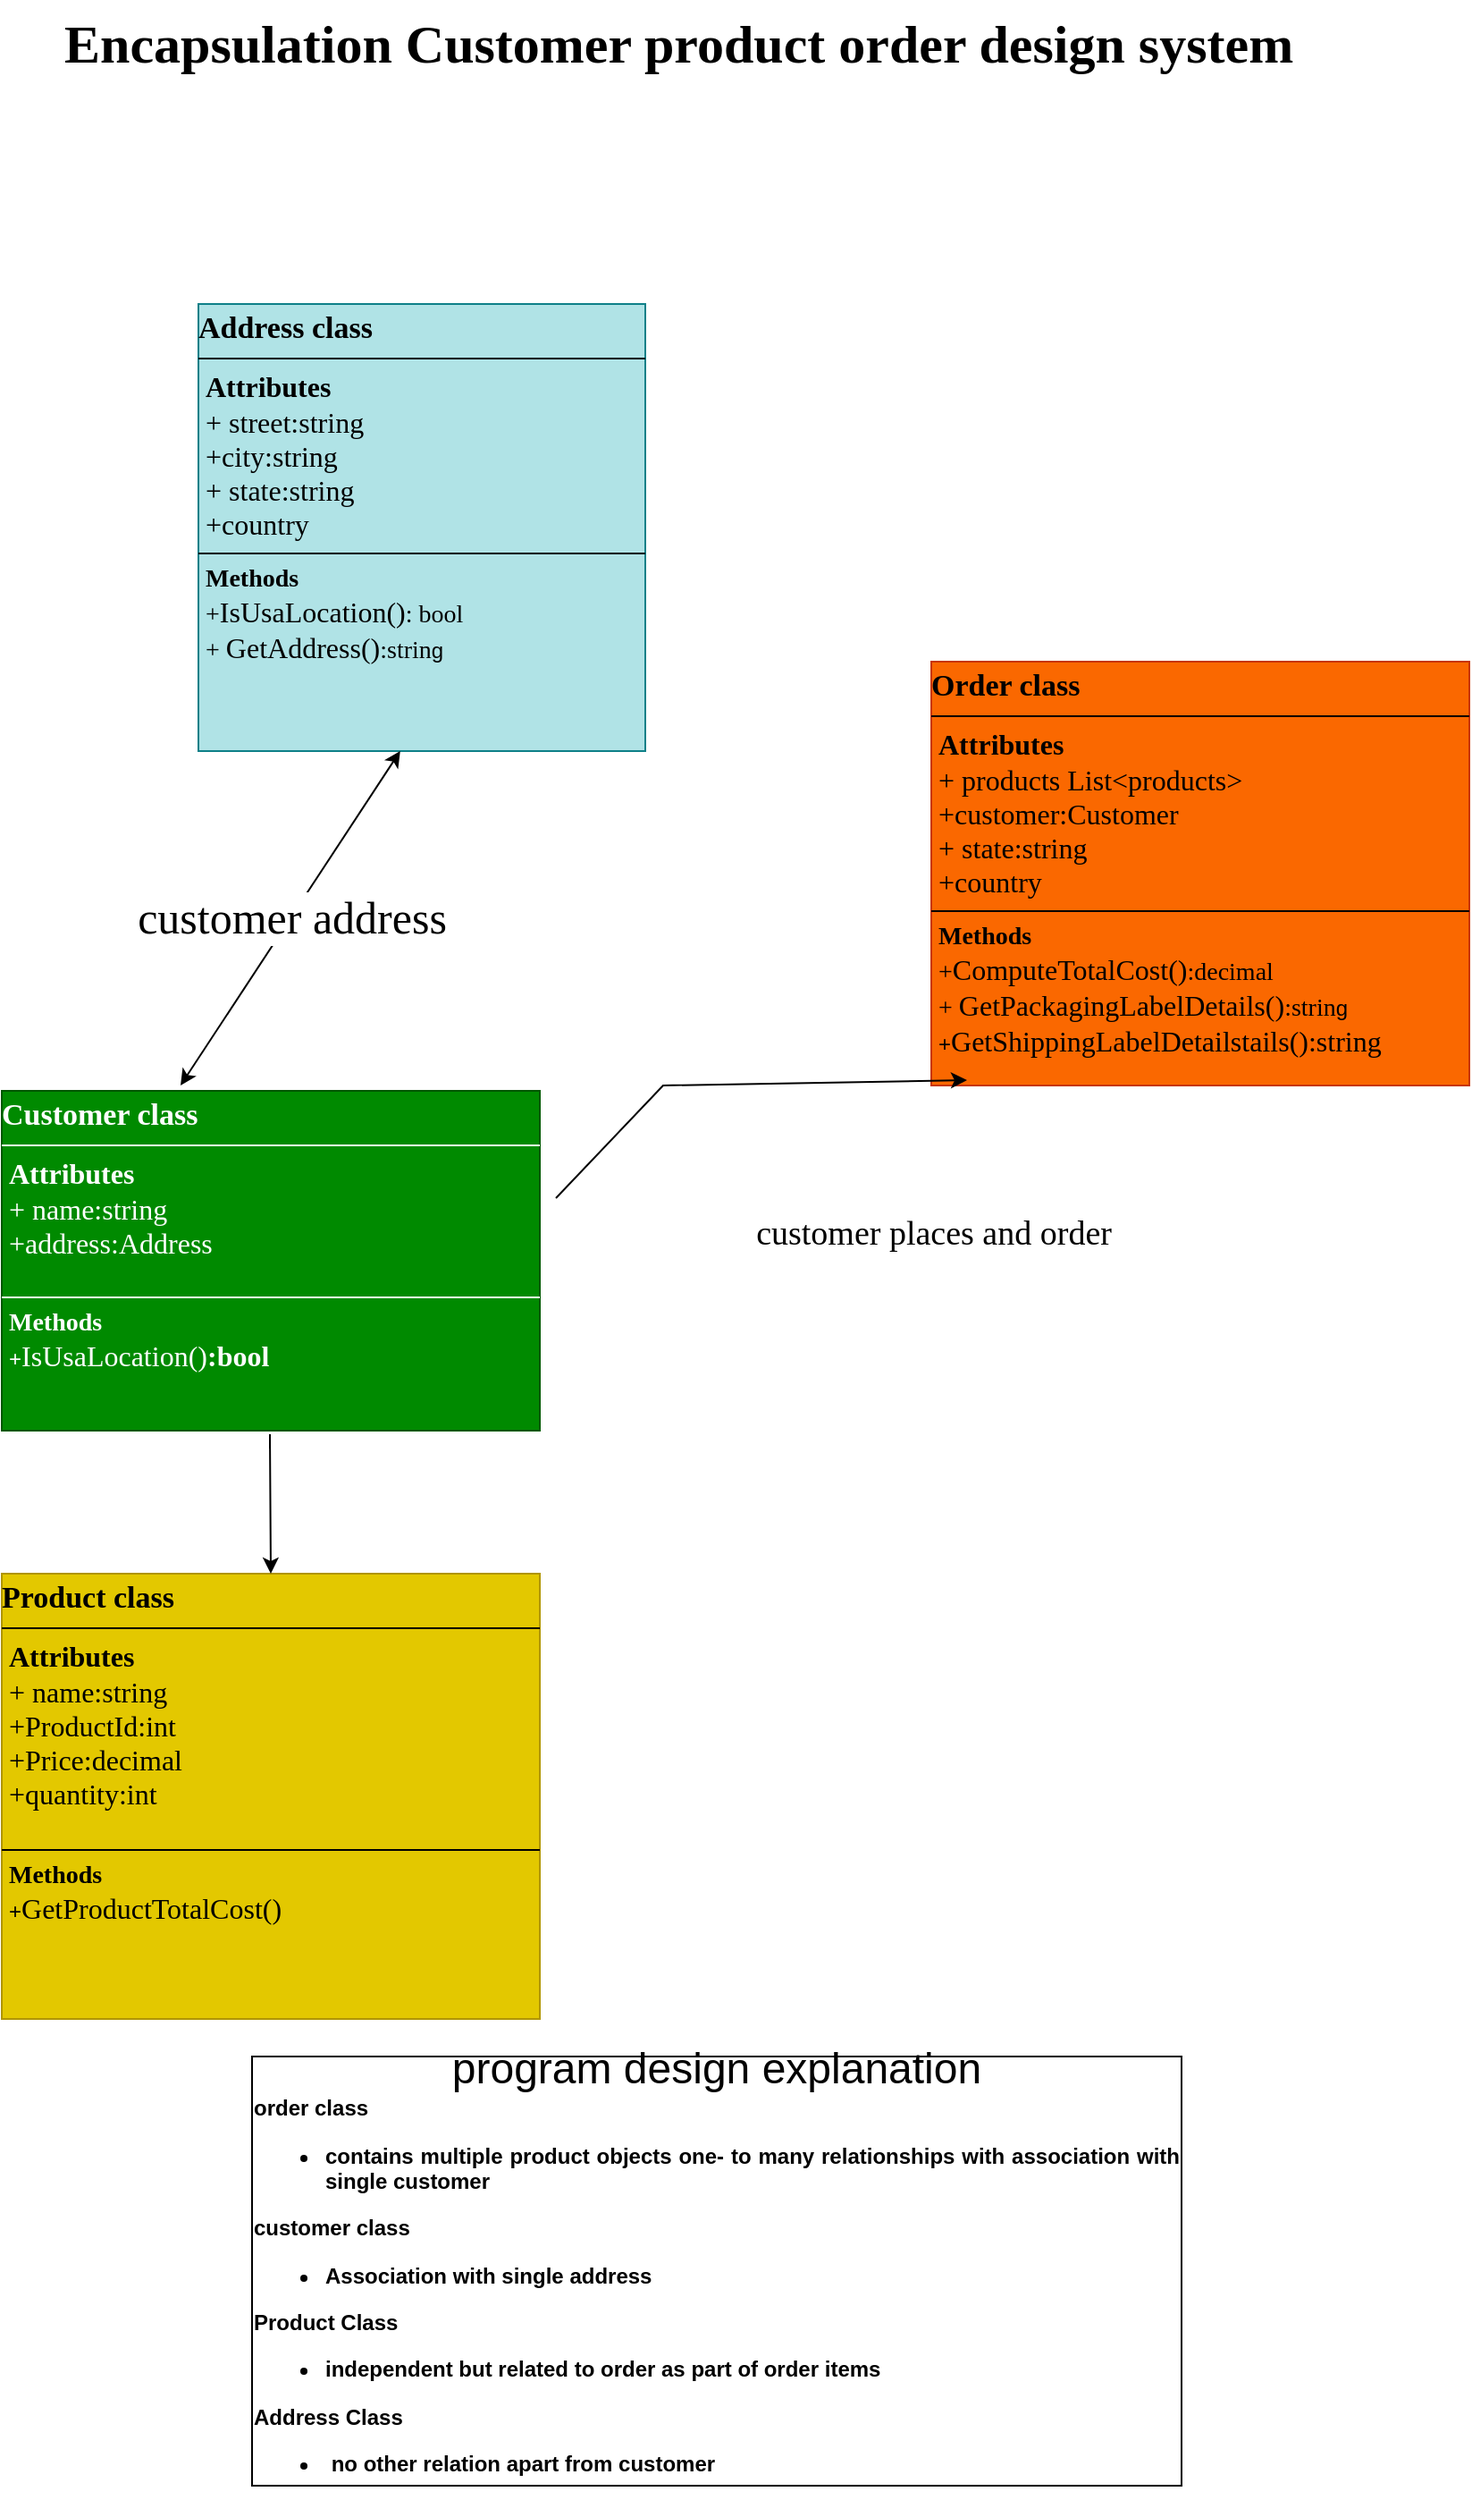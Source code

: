 <mxfile version="24.9.1">
  <diagram name="Page-1" id="ILf9U53f0C0h9iRkxd_V">
    <mxGraphModel dx="808" dy="1297" grid="1" gridSize="10" guides="1" tooltips="1" connect="1" arrows="1" fold="1" page="1" pageScale="1" pageWidth="1100" pageHeight="850" math="0" shadow="0">
      <root>
        <mxCell id="0" />
        <mxCell id="1" parent="0" />
        <mxCell id="89QXTlPWQm8fRgov8DnZ-9" value="&lt;p style=&quot;margin: 4px 0px 0px;&quot;&gt;&lt;b style=&quot;&quot;&gt;&lt;font style=&quot;font-size: 17px;&quot; face=&quot;Times New Roman&quot;&gt;Order class&lt;/font&gt;&lt;/b&gt;&lt;br&gt;&lt;/p&gt;&lt;hr size=&quot;1&quot; style=&quot;border-style:solid;&quot;&gt;&lt;p style=&quot;margin:0px;margin-left:4px;&quot;&gt;&lt;font face=&quot;Times New Roman&quot;&gt;&lt;span style=&quot;font-size: 16px;&quot;&gt;&lt;b&gt;Attributes&lt;/b&gt;&lt;/span&gt;&lt;/font&gt;&lt;/p&gt;&lt;p style=&quot;margin:0px;margin-left:4px;&quot;&gt;&lt;font style=&quot;font-size: 16px;&quot; face=&quot;Times New Roman&quot;&gt;+ products List&amp;lt;products&amp;gt;&lt;/font&gt;&lt;/p&gt;&lt;p style=&quot;margin:0px;margin-left:4px;&quot;&gt;&lt;font style=&quot;font-size: 16px;&quot; face=&quot;Times New Roman&quot;&gt;+customer:Customer&lt;/font&gt;&lt;/p&gt;&lt;p style=&quot;margin:0px;margin-left:4px;&quot;&gt;&lt;span style=&quot;background-color: initial;&quot;&gt;&lt;font style=&quot;font-size: 16px;&quot; face=&quot;Times New Roman&quot;&gt;+ state:string&lt;/font&gt;&lt;/span&gt;&lt;/p&gt;&lt;p style=&quot;margin:0px;margin-left:4px;&quot;&gt;&lt;span style=&quot;background-color: initial;&quot;&gt;&lt;font style=&quot;font-size: 16px;&quot; face=&quot;Times New Roman&quot;&gt;+country&lt;/font&gt;&lt;/span&gt;&lt;/p&gt;&lt;hr size=&quot;1&quot; style=&quot;border-style:solid;&quot;&gt;&lt;p style=&quot;margin:0px;margin-left:4px;&quot;&gt;&lt;font face=&quot;Times New Roman&quot;&gt;&lt;span style=&quot;font-size: 14px;&quot;&gt;&lt;b&gt;Methods&lt;/b&gt;&lt;/span&gt;&lt;/font&gt;&lt;/p&gt;&lt;p style=&quot;margin:0px;margin-left:4px;&quot;&gt;&lt;font style=&quot;font-size: 14px;&quot; face=&quot;Times New Roman&quot;&gt;+&lt;/font&gt;&lt;span style=&quot;font-family: &amp;quot;Tibetan Machine Uni&amp;quot;; background-color: transparent; font-size: medium;&quot;&gt;ComputeTotalCost()&lt;/span&gt;&lt;span style=&quot;font-size: 14px; font-family: &amp;quot;Times New Roman&amp;quot;; background-color: initial;&quot;&gt;:decimal&lt;/span&gt;&lt;/p&gt;&lt;p style=&quot;margin:0px;margin-left:4px;&quot;&gt;&lt;font style=&quot;font-size: 14px;&quot; face=&quot;Times New Roman&quot;&gt;+&amp;nbsp;&lt;/font&gt;&lt;span style=&quot;font-family: &amp;quot;Tibetan Machine Uni&amp;quot;; background-color: transparent; font-size: medium;&quot;&gt;GetPackagingLabelDe&lt;/span&gt;&lt;span style=&quot;font-family: &amp;quot;Tibetan Machine Uni&amp;quot;; background-color: transparent; font-size: medium;&quot;&gt;tails()&lt;/span&gt;&lt;font style=&quot;background-color: initial; font-size: 14px;&quot; face=&quot;Times New Roman&quot;&gt;:strin&lt;/font&gt;&lt;span style=&quot;background-color: initial;&quot;&gt;g&lt;/span&gt;&lt;/p&gt;&lt;p style=&quot;margin:0px;margin-left:4px;&quot;&gt;&lt;span style=&quot;background-color: initial;&quot;&gt;+&lt;/span&gt;&lt;span style=&quot;font-family: &amp;quot;Tibetan Machine Uni&amp;quot;; background-color: transparent; font-size: medium;&quot;&gt;GetShippingLabelDetailstails():string&lt;/span&gt;&lt;/p&gt;&lt;p style=&quot;margin:0px;margin-left:4px;&quot;&gt;&lt;span style=&quot;background-color: initial;&quot;&gt;&lt;br&gt;&lt;/span&gt;&lt;/p&gt;" style="verticalAlign=top;align=left;overflow=fill;html=1;whiteSpace=wrap;fillColor=#fa6800;fontColor=#000000;strokeColor=#C73500;" vertex="1" parent="1">
          <mxGeometry x="530" y="-450" width="301" height="237" as="geometry" />
        </mxCell>
        <mxCell id="89QXTlPWQm8fRgov8DnZ-6" value="&lt;p style=&quot;margin: 4px 0px 0px;&quot;&gt;&lt;b style=&quot;&quot;&gt;&lt;font style=&quot;font-size: 17px;&quot; face=&quot;Times New Roman&quot;&gt;Address class&lt;/font&gt;&lt;/b&gt;&lt;br&gt;&lt;/p&gt;&lt;hr size=&quot;1&quot; style=&quot;border-style:solid;&quot;&gt;&lt;p style=&quot;margin:0px;margin-left:4px;&quot;&gt;&lt;font face=&quot;Times New Roman&quot;&gt;&lt;span style=&quot;font-size: 16px;&quot;&gt;&lt;b&gt;Attributes&lt;/b&gt;&lt;/span&gt;&lt;/font&gt;&lt;/p&gt;&lt;p style=&quot;margin:0px;margin-left:4px;&quot;&gt;&lt;font style=&quot;font-size: 16px;&quot; face=&quot;Times New Roman&quot;&gt;+ street:string&lt;/font&gt;&lt;/p&gt;&lt;p style=&quot;margin:0px;margin-left:4px;&quot;&gt;&lt;font style=&quot;font-size: 16px;&quot; face=&quot;Times New Roman&quot;&gt;+city:string&lt;/font&gt;&lt;/p&gt;&lt;p style=&quot;margin:0px;margin-left:4px;&quot;&gt;&lt;span style=&quot;background-color: initial;&quot;&gt;&lt;font style=&quot;font-size: 16px;&quot; face=&quot;Times New Roman&quot;&gt;+ state:string&lt;/font&gt;&lt;/span&gt;&lt;/p&gt;&lt;p style=&quot;margin:0px;margin-left:4px;&quot;&gt;&lt;span style=&quot;background-color: initial;&quot;&gt;&lt;font style=&quot;font-size: 16px;&quot; face=&quot;Times New Roman&quot;&gt;+country&lt;/font&gt;&lt;/span&gt;&lt;/p&gt;&lt;hr size=&quot;1&quot; style=&quot;border-style:solid;&quot;&gt;&lt;p style=&quot;margin:0px;margin-left:4px;&quot;&gt;&lt;font face=&quot;Times New Roman&quot;&gt;&lt;span style=&quot;font-size: 14px;&quot;&gt;&lt;b&gt;Methods&lt;/b&gt;&lt;/span&gt;&lt;/font&gt;&lt;/p&gt;&lt;p style=&quot;margin:0px;margin-left:4px;&quot;&gt;&lt;font style=&quot;font-size: 14px;&quot; face=&quot;Times New Roman&quot;&gt;+&lt;/font&gt;&lt;span style=&quot;font-family: &amp;quot;Tibetan Machine Uni&amp;quot;; background-color: transparent; font-size: medium;&quot;&gt;IsUsa&lt;/span&gt;&lt;span style=&quot;font-family: &amp;quot;Tibetan Machine Uni&amp;quot;; background-color: transparent; font-size: medium;&quot;&gt;Location()&lt;/span&gt;&lt;span style=&quot;font-size: 14px; font-family: &amp;quot;Times New Roman&amp;quot;; background-color: initial;&quot;&gt;: bool&lt;/span&gt;&lt;/p&gt;&lt;p style=&quot;margin:0px;margin-left:4px;&quot;&gt;&lt;font style=&quot;font-size: 14px;&quot; face=&quot;Times New Roman&quot;&gt;+&amp;nbsp;&lt;/font&gt;&lt;span style=&quot;font-family: &amp;quot;Tibetan Machine Uni&amp;quot;; background-color: transparent; font-size: medium;&quot;&gt;GetAddress()&lt;/span&gt;&lt;font style=&quot;background-color: initial; font-size: 14px;&quot; face=&quot;Times New Roman&quot;&gt;:strin&lt;/font&gt;&lt;span style=&quot;background-color: initial;&quot;&gt;g&lt;/span&gt;&lt;/p&gt;" style="verticalAlign=top;align=left;overflow=fill;html=1;whiteSpace=wrap;fillColor=#b0e3e6;strokeColor=#0e8088;" vertex="1" parent="1">
          <mxGeometry x="120" y="-650" width="250" height="250" as="geometry" />
        </mxCell>
        <mxCell id="89QXTlPWQm8fRgov8DnZ-10" value="&lt;p style=&quot;margin: 4px 0px 0px;&quot;&gt;&lt;b style=&quot;&quot;&gt;&lt;font style=&quot;font-size: 17px;&quot; face=&quot;Times New Roman&quot;&gt;Customer class&lt;/font&gt;&lt;/b&gt;&lt;br&gt;&lt;/p&gt;&lt;hr size=&quot;1&quot; style=&quot;border-style:solid;&quot;&gt;&lt;p style=&quot;margin:0px;margin-left:4px;&quot;&gt;&lt;font face=&quot;Times New Roman&quot;&gt;&lt;span style=&quot;font-size: 16px;&quot;&gt;&lt;b&gt;Attributes&lt;/b&gt;&lt;/span&gt;&lt;/font&gt;&lt;/p&gt;&lt;p style=&quot;margin:0px;margin-left:4px;&quot;&gt;&lt;font style=&quot;font-size: 16px;&quot; face=&quot;Times New Roman&quot;&gt;+ name:string&lt;/font&gt;&lt;/p&gt;&lt;p style=&quot;margin:0px;margin-left:4px;&quot;&gt;&lt;font style=&quot;font-size: 16px;&quot; face=&quot;Times New Roman&quot;&gt;+address:Address&lt;/font&gt;&lt;/p&gt;&lt;p style=&quot;margin:0px;margin-left:4px;&quot;&gt;&lt;br&gt;&lt;/p&gt;&lt;hr size=&quot;1&quot; style=&quot;border-style:solid;&quot;&gt;&lt;p style=&quot;margin:0px;margin-left:4px;&quot;&gt;&lt;font face=&quot;Times New Roman&quot;&gt;&lt;span style=&quot;font-size: 14px;&quot;&gt;&lt;b&gt;Methods&lt;/b&gt;&lt;/span&gt;&lt;/font&gt;&lt;/p&gt;&lt;p style=&quot;margin:0px;margin-left:4px;&quot;&gt;+&lt;span style=&quot;font-family: &amp;quot;Tibetan Machine Uni&amp;quot;; background-color: transparent; font-size: medium;&quot;&gt;IsUsa&lt;/span&gt;&lt;span style=&quot;font-family: &amp;quot;Tibetan Machine Uni&amp;quot;; background-color: transparent; font-size: medium;&quot;&gt;Location()&lt;b&gt;:bool&lt;/b&gt;&lt;/span&gt;&lt;/p&gt;&lt;p style=&quot;margin:0px;margin-left:4px;&quot;&gt;&lt;span style=&quot;background-color: initial;&quot;&gt;&lt;br&gt;&lt;/span&gt;&lt;/p&gt;" style="verticalAlign=top;align=left;overflow=fill;html=1;whiteSpace=wrap;fillColor=#008a00;strokeColor=#005700;fontColor=#ffffff;" vertex="1" parent="1">
          <mxGeometry x="10" y="-210" width="301" height="190" as="geometry" />
        </mxCell>
        <mxCell id="89QXTlPWQm8fRgov8DnZ-11" value="&lt;p style=&quot;margin: 4px 0px 0px;&quot;&gt;&lt;b style=&quot;&quot;&gt;&lt;font style=&quot;font-size: 17px;&quot; face=&quot;Times New Roman&quot;&gt;Product class&lt;/font&gt;&lt;/b&gt;&lt;br&gt;&lt;/p&gt;&lt;hr size=&quot;1&quot; style=&quot;border-style:solid;&quot;&gt;&lt;p style=&quot;margin:0px;margin-left:4px;&quot;&gt;&lt;font face=&quot;Times New Roman&quot;&gt;&lt;span style=&quot;font-size: 16px;&quot;&gt;&lt;b&gt;Attributes&lt;/b&gt;&lt;/span&gt;&lt;/font&gt;&lt;/p&gt;&lt;p style=&quot;margin:0px;margin-left:4px;&quot;&gt;&lt;font style=&quot;font-size: 16px;&quot; face=&quot;Times New Roman&quot;&gt;+ name:string&lt;/font&gt;&lt;/p&gt;&lt;p style=&quot;margin:0px;margin-left:4px;&quot;&gt;&lt;font style=&quot;font-size: 16px;&quot; face=&quot;Times New Roman&quot;&gt;+ProductId:int&lt;/font&gt;&lt;/p&gt;&lt;p style=&quot;margin:0px;margin-left:4px;&quot;&gt;&lt;font style=&quot;font-size: 16px;&quot; face=&quot;Times New Roman&quot;&gt;+Price:decimal&lt;/font&gt;&lt;/p&gt;&lt;p style=&quot;margin:0px;margin-left:4px;&quot;&gt;&lt;font style=&quot;font-size: 16px;&quot; face=&quot;Times New Roman&quot;&gt;+quantity:int&lt;/font&gt;&lt;/p&gt;&lt;p style=&quot;margin:0px;margin-left:4px;&quot;&gt;&lt;br&gt;&lt;/p&gt;&lt;hr size=&quot;1&quot; style=&quot;border-style:solid;&quot;&gt;&lt;p style=&quot;margin:0px;margin-left:4px;&quot;&gt;&lt;font face=&quot;Times New Roman&quot;&gt;&lt;span style=&quot;font-size: 14px;&quot;&gt;&lt;b&gt;Methods&lt;/b&gt;&lt;/span&gt;&lt;/font&gt;&lt;/p&gt;&lt;p style=&quot;margin:0px;margin-left:4px;&quot;&gt;+&lt;span style=&quot;font-family: &amp;quot;Tibetan Machine Uni&amp;quot;; background-color: transparent; font-size: medium;&quot;&gt;GetProductTotalCost()&lt;/span&gt;&lt;/p&gt;&lt;p style=&quot;margin:0px;margin-left:4px;&quot;&gt;&lt;span style=&quot;background-color: initial;&quot;&gt;&lt;br&gt;&lt;/span&gt;&lt;/p&gt;" style="verticalAlign=top;align=left;overflow=fill;html=1;whiteSpace=wrap;fillColor=#e3c800;fontColor=#000000;strokeColor=#B09500;" vertex="1" parent="1">
          <mxGeometry x="10" y="60" width="301" height="249" as="geometry" />
        </mxCell>
        <mxCell id="89QXTlPWQm8fRgov8DnZ-15" value="&lt;font face=&quot;Times New Roman&quot; style=&quot;font-size: 19px;&quot;&gt;customer places and order&lt;/font&gt;" style="endArrow=classic;html=1;rounded=0;" edge="1" parent="1">
          <mxGeometry x="0.883" y="-86" width="50" height="50" relative="1" as="geometry">
            <mxPoint x="380" y="-213" as="sourcePoint" />
            <mxPoint x="550" y="-216" as="targetPoint" />
            <Array as="points">
              <mxPoint x="320" y="-150" />
              <mxPoint x="380" y="-213" />
            </Array>
            <mxPoint as="offset" />
          </mxGeometry>
        </mxCell>
        <mxCell id="89QXTlPWQm8fRgov8DnZ-16" value="&lt;font style=&quot;font-size: 25px;&quot; face=&quot;Times New Roman&quot;&gt;customer address&lt;/font&gt;" style="endArrow=classic;startArrow=classic;html=1;rounded=0;exitX=0.033;exitY=-0.016;exitDx=0;exitDy=0;exitPerimeter=0;" edge="1" parent="1">
          <mxGeometry x="0.002" width="50" height="50" relative="1" as="geometry">
            <mxPoint x="110.003" y="-213.04" as="sourcePoint" />
            <mxPoint x="232.901" y="-400" as="targetPoint" />
            <mxPoint as="offset" />
          </mxGeometry>
        </mxCell>
        <mxCell id="89QXTlPWQm8fRgov8DnZ-21" value="&lt;b style=&quot;forced-color-adjust: none; color: rgb(0, 0, 0); font-family: &amp;quot;Times New Roman&amp;quot;; font-size: 30px; font-style: normal; font-variant-ligatures: normal; font-variant-caps: normal; letter-spacing: normal; orphans: 2; text-align: center; text-indent: 0px; text-transform: none; widows: 2; word-spacing: 0px; -webkit-text-stroke-width: 0px; white-space: nowrap; background-color: rgb(255, 255, 255); text-decoration-thickness: initial; text-decoration-style: initial; text-decoration-color: initial;&quot;&gt;Encapsulation Customer product order design system&lt;/b&gt;" style="text;whiteSpace=wrap;html=1;" vertex="1" parent="1">
          <mxGeometry x="43" y="-820" width="560" height="60" as="geometry" />
        </mxCell>
        <mxCell id="89QXTlPWQm8fRgov8DnZ-24" value="" style="endArrow=classic;html=1;rounded=0;entryX=0.5;entryY=0;entryDx=0;entryDy=0;" edge="1" parent="1" target="89QXTlPWQm8fRgov8DnZ-11">
          <mxGeometry width="50" height="50" relative="1" as="geometry">
            <mxPoint x="160" y="-10" as="sourcePoint" />
            <mxPoint x="160" y="20" as="targetPoint" />
            <Array as="points">
              <mxPoint x="160" y="-18" />
            </Array>
          </mxGeometry>
        </mxCell>
        <mxCell id="89QXTlPWQm8fRgov8DnZ-26" value="&lt;div style=&quot;&quot;&gt;&lt;span style=&quot;background-color: initial;&quot;&gt;&lt;font style=&quot;font-size: 24px;&quot;&gt;program design explanation&lt;/font&gt;&lt;/span&gt;&lt;/div&gt;&lt;div style=&quot;text-align: justify;&quot;&gt;&lt;b&gt;order class&lt;/b&gt;&lt;/div&gt;&lt;div&gt;&lt;ul&gt;&lt;li style=&quot;text-align: justify;&quot;&gt;&lt;b&gt;contains multiple product objects one- to many relationships with association with single customer&lt;/b&gt;&lt;/li&gt;&lt;/ul&gt;&lt;div style=&quot;text-align: justify;&quot;&gt;&lt;b&gt;customer class&lt;/b&gt;&lt;/div&gt;&lt;/div&gt;&lt;div&gt;&lt;ul&gt;&lt;li style=&quot;text-align: justify;&quot;&gt;&lt;b&gt;Association with single address&lt;/b&gt;&lt;/li&gt;&lt;/ul&gt;&lt;div style=&quot;text-align: justify;&quot;&gt;&lt;b&gt;Product Class&lt;/b&gt;&lt;/div&gt;&lt;ul&gt;&lt;li style=&quot;text-align: justify;&quot;&gt;&lt;b&gt;independent but related to order as part of order items&lt;/b&gt;&lt;/li&gt;&lt;/ul&gt;&lt;div style=&quot;text-align: justify;&quot;&gt;&lt;b&gt;Address Class&lt;/b&gt;&lt;/div&gt;&lt;div style=&quot;text-align: justify;&quot;&gt;&lt;ul&gt;&lt;li&gt;&lt;b style=&quot;background-color: initial; text-align: center;&quot;&gt;&amp;nbsp;no other relation apart from customer&lt;/b&gt;&lt;/li&gt;&lt;/ul&gt;&lt;/div&gt;&lt;/div&gt;" style="rounded=0;whiteSpace=wrap;html=1;" vertex="1" parent="1">
          <mxGeometry x="150" y="330" width="520" height="240" as="geometry" />
        </mxCell>
      </root>
    </mxGraphModel>
  </diagram>
</mxfile>
